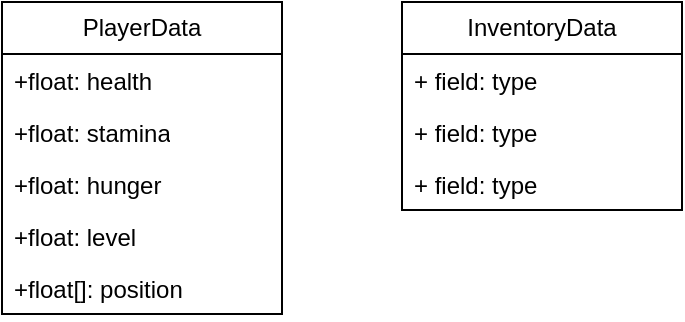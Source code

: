 <mxfile version="24.7.8">
  <diagram name="Save" id="L048hsaMPENTJ53aCuc8">
    <mxGraphModel dx="941" dy="554" grid="1" gridSize="10" guides="1" tooltips="1" connect="1" arrows="1" fold="1" page="1" pageScale="1" pageWidth="827" pageHeight="1169" math="0" shadow="0">
      <root>
        <mxCell id="0" />
        <mxCell id="1" parent="0" />
        <mxCell id="lNMdwU1b1MHQBg0nCKHH-1" value="PlayerData" style="swimlane;fontStyle=0;childLayout=stackLayout;horizontal=1;startSize=26;fillColor=none;horizontalStack=0;resizeParent=1;resizeParentMax=0;resizeLast=0;collapsible=1;marginBottom=0;whiteSpace=wrap;html=1;" vertex="1" parent="1">
          <mxGeometry x="40" y="120" width="140" height="156" as="geometry" />
        </mxCell>
        <mxCell id="lNMdwU1b1MHQBg0nCKHH-2" value="+float: health" style="text;strokeColor=none;fillColor=none;align=left;verticalAlign=top;spacingLeft=4;spacingRight=4;overflow=hidden;rotatable=0;points=[[0,0.5],[1,0.5]];portConstraint=eastwest;whiteSpace=wrap;html=1;" vertex="1" parent="lNMdwU1b1MHQBg0nCKHH-1">
          <mxGeometry y="26" width="140" height="26" as="geometry" />
        </mxCell>
        <mxCell id="lNMdwU1b1MHQBg0nCKHH-3" value="+float: stamina" style="text;strokeColor=none;fillColor=none;align=left;verticalAlign=top;spacingLeft=4;spacingRight=4;overflow=hidden;rotatable=0;points=[[0,0.5],[1,0.5]];portConstraint=eastwest;whiteSpace=wrap;html=1;" vertex="1" parent="lNMdwU1b1MHQBg0nCKHH-1">
          <mxGeometry y="52" width="140" height="26" as="geometry" />
        </mxCell>
        <mxCell id="lNMdwU1b1MHQBg0nCKHH-4" value="+float: hunger" style="text;strokeColor=none;fillColor=none;align=left;verticalAlign=top;spacingLeft=4;spacingRight=4;overflow=hidden;rotatable=0;points=[[0,0.5],[1,0.5]];portConstraint=eastwest;whiteSpace=wrap;html=1;" vertex="1" parent="lNMdwU1b1MHQBg0nCKHH-1">
          <mxGeometry y="78" width="140" height="26" as="geometry" />
        </mxCell>
        <mxCell id="lNMdwU1b1MHQBg0nCKHH-5" value="+float: level" style="text;strokeColor=none;fillColor=none;align=left;verticalAlign=top;spacingLeft=4;spacingRight=4;overflow=hidden;rotatable=0;points=[[0,0.5],[1,0.5]];portConstraint=eastwest;whiteSpace=wrap;html=1;" vertex="1" parent="lNMdwU1b1MHQBg0nCKHH-1">
          <mxGeometry y="104" width="140" height="26" as="geometry" />
        </mxCell>
        <mxCell id="lNMdwU1b1MHQBg0nCKHH-6" value="+float[]: position" style="text;strokeColor=none;fillColor=none;align=left;verticalAlign=top;spacingLeft=4;spacingRight=4;overflow=hidden;rotatable=0;points=[[0,0.5],[1,0.5]];portConstraint=eastwest;whiteSpace=wrap;html=1;" vertex="1" parent="lNMdwU1b1MHQBg0nCKHH-1">
          <mxGeometry y="130" width="140" height="26" as="geometry" />
        </mxCell>
        <mxCell id="lNMdwU1b1MHQBg0nCKHH-7" value="InventoryData" style="swimlane;fontStyle=0;childLayout=stackLayout;horizontal=1;startSize=26;fillColor=none;horizontalStack=0;resizeParent=1;resizeParentMax=0;resizeLast=0;collapsible=1;marginBottom=0;whiteSpace=wrap;html=1;" vertex="1" parent="1">
          <mxGeometry x="240" y="120" width="140" height="104" as="geometry" />
        </mxCell>
        <mxCell id="lNMdwU1b1MHQBg0nCKHH-8" value="+ field: type" style="text;strokeColor=none;fillColor=none;align=left;verticalAlign=top;spacingLeft=4;spacingRight=4;overflow=hidden;rotatable=0;points=[[0,0.5],[1,0.5]];portConstraint=eastwest;whiteSpace=wrap;html=1;" vertex="1" parent="lNMdwU1b1MHQBg0nCKHH-7">
          <mxGeometry y="26" width="140" height="26" as="geometry" />
        </mxCell>
        <mxCell id="lNMdwU1b1MHQBg0nCKHH-9" value="+ field: type" style="text;strokeColor=none;fillColor=none;align=left;verticalAlign=top;spacingLeft=4;spacingRight=4;overflow=hidden;rotatable=0;points=[[0,0.5],[1,0.5]];portConstraint=eastwest;whiteSpace=wrap;html=1;" vertex="1" parent="lNMdwU1b1MHQBg0nCKHH-7">
          <mxGeometry y="52" width="140" height="26" as="geometry" />
        </mxCell>
        <mxCell id="lNMdwU1b1MHQBg0nCKHH-10" value="+ field: type" style="text;strokeColor=none;fillColor=none;align=left;verticalAlign=top;spacingLeft=4;spacingRight=4;overflow=hidden;rotatable=0;points=[[0,0.5],[1,0.5]];portConstraint=eastwest;whiteSpace=wrap;html=1;" vertex="1" parent="lNMdwU1b1MHQBg0nCKHH-7">
          <mxGeometry y="78" width="140" height="26" as="geometry" />
        </mxCell>
      </root>
    </mxGraphModel>
  </diagram>
</mxfile>
